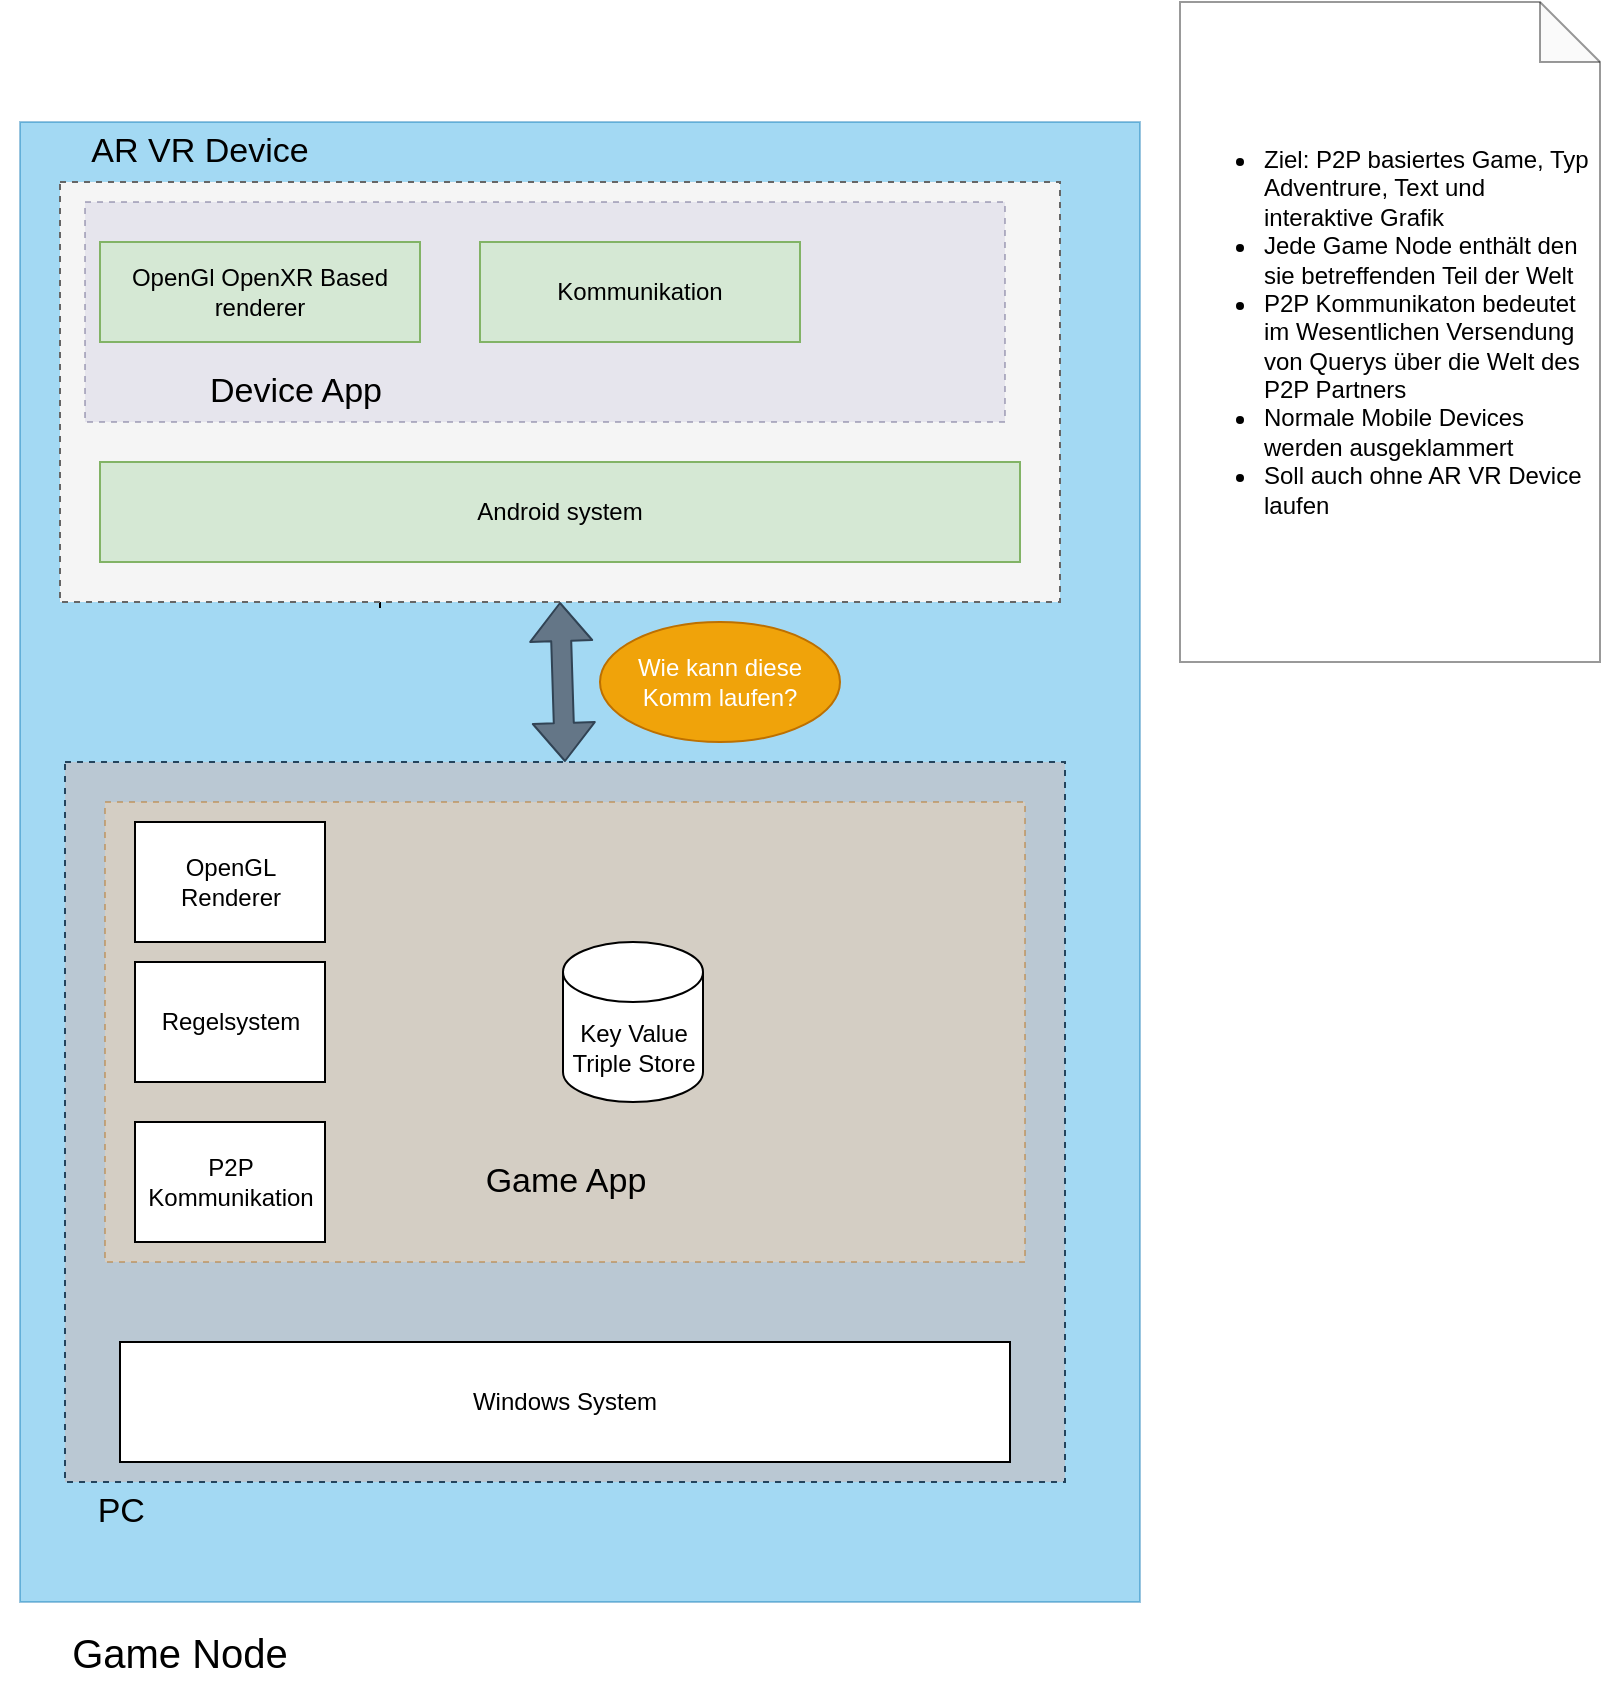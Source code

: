 <mxfile version="14.4.4" type="github">
  <diagram id="C5RBs43oDa-KdzZeNtuy" name="Page-1">
    <mxGraphModel dx="848" dy="558" grid="1" gridSize="10" guides="1" tooltips="1" connect="1" arrows="1" fold="1" page="1" pageScale="1" pageWidth="827" pageHeight="1169" math="0" shadow="0">
      <root>
        <mxCell id="WIyWlLk6GJQsqaUBKTNV-0" />
        <mxCell id="WIyWlLk6GJQsqaUBKTNV-1" parent="WIyWlLk6GJQsqaUBKTNV-0" />
        <mxCell id="b3xUJOLmj9z7mMzHN2_g-24" value="" style="rounded=0;whiteSpace=wrap;html=1;fillColor=#1ba1e2;opacity=40;strokeColor=#006EAF;fontColor=#ffffff;" vertex="1" parent="WIyWlLk6GJQsqaUBKTNV-1">
          <mxGeometry x="30" y="130" width="560" height="740" as="geometry" />
        </mxCell>
        <mxCell id="zkfFHV4jXpPFQw0GAbJ--12" value="" style="endArrow=block;endSize=10;endFill=0;shadow=0;strokeWidth=1;rounded=0;edgeStyle=elbowEdgeStyle;elbow=vertical;" parent="WIyWlLk6GJQsqaUBKTNV-1" source="zkfFHV4jXpPFQw0GAbJ--6" edge="1">
          <mxGeometry width="160" relative="1" as="geometry">
            <mxPoint x="200" y="203" as="sourcePoint" />
            <mxPoint x="300" y="258" as="targetPoint" />
          </mxGeometry>
        </mxCell>
        <mxCell id="zkfFHV4jXpPFQw0GAbJ--16" value="" style="endArrow=block;endSize=10;endFill=0;shadow=0;strokeWidth=1;rounded=0;edgeStyle=elbowEdgeStyle;elbow=vertical;" parent="WIyWlLk6GJQsqaUBKTNV-1" source="zkfFHV4jXpPFQw0GAbJ--13" edge="1">
          <mxGeometry width="160" relative="1" as="geometry">
            <mxPoint x="210" y="373" as="sourcePoint" />
            <mxPoint x="300" y="258" as="targetPoint" />
          </mxGeometry>
        </mxCell>
        <mxCell id="zkfFHV4jXpPFQw0GAbJ--26" value="" style="endArrow=open;shadow=0;strokeWidth=1;rounded=0;endFill=1;edgeStyle=elbowEdgeStyle;elbow=vertical;" parent="WIyWlLk6GJQsqaUBKTNV-1" source="zkfFHV4jXpPFQw0GAbJ--0" edge="1">
          <mxGeometry x="0.5" y="41" relative="1" as="geometry">
            <mxPoint x="380" y="192" as="sourcePoint" />
            <mxPoint x="508" y="189" as="targetPoint" />
            <mxPoint x="-40" y="32" as="offset" />
          </mxGeometry>
        </mxCell>
        <mxCell id="zkfFHV4jXpPFQw0GAbJ--27" value="0..1" style="resizable=0;align=left;verticalAlign=bottom;labelBackgroundColor=none;fontSize=12;" parent="zkfFHV4jXpPFQw0GAbJ--26" connectable="0" vertex="1">
          <mxGeometry x="-1" relative="1" as="geometry">
            <mxPoint y="4" as="offset" />
          </mxGeometry>
        </mxCell>
        <mxCell id="zkfFHV4jXpPFQw0GAbJ--28" value="1" style="resizable=0;align=right;verticalAlign=bottom;labelBackgroundColor=none;fontSize=12;" parent="zkfFHV4jXpPFQw0GAbJ--26" connectable="0" vertex="1">
          <mxGeometry x="1" relative="1" as="geometry">
            <mxPoint x="-7" y="4" as="offset" />
          </mxGeometry>
        </mxCell>
        <mxCell id="zkfFHV4jXpPFQw0GAbJ--29" value="lives at" style="text;html=1;resizable=0;points=[];;align=center;verticalAlign=middle;labelBackgroundColor=none;rounded=0;shadow=0;strokeWidth=1;fontSize=12;" parent="zkfFHV4jXpPFQw0GAbJ--26" vertex="1" connectable="0">
          <mxGeometry x="0.5" y="49" relative="1" as="geometry">
            <mxPoint x="-38" y="40" as="offset" />
          </mxGeometry>
        </mxCell>
        <mxCell id="b3xUJOLmj9z7mMzHN2_g-0" value="" style="rounded=0;whiteSpace=wrap;html=1;dashed=1;fillColor=#f5f5f5;strokeColor=#666666;fontColor=#333333;" vertex="1" parent="WIyWlLk6GJQsqaUBKTNV-1">
          <mxGeometry x="50" y="160" width="500" height="210" as="geometry" />
        </mxCell>
        <mxCell id="b3xUJOLmj9z7mMzHN2_g-3" value="&lt;font style=&quot;font-size: 17px&quot;&gt;AR VR Device&lt;/font&gt;" style="text;html=1;strokeColor=none;fillColor=none;align=center;verticalAlign=middle;whiteSpace=wrap;rounded=0;" vertex="1" parent="WIyWlLk6GJQsqaUBKTNV-1">
          <mxGeometry x="30" y="130" width="180" height="30" as="geometry" />
        </mxCell>
        <mxCell id="b3xUJOLmj9z7mMzHN2_g-4" value="Android system" style="rounded=0;whiteSpace=wrap;html=1;fillColor=#d5e8d4;strokeColor=#82b366;" vertex="1" parent="WIyWlLk6GJQsqaUBKTNV-1">
          <mxGeometry x="70" y="300" width="460" height="50" as="geometry" />
        </mxCell>
        <mxCell id="b3xUJOLmj9z7mMzHN2_g-7" value="" style="rounded=0;whiteSpace=wrap;html=1;dashed=1;fillColor=#bac8d3;strokeColor=#23445d;" vertex="1" parent="WIyWlLk6GJQsqaUBKTNV-1">
          <mxGeometry x="52.5" y="450" width="500" height="360" as="geometry" />
        </mxCell>
        <mxCell id="b3xUJOLmj9z7mMzHN2_g-8" value="&lt;font style=&quot;font-size: 17px&quot;&gt;PC&amp;nbsp;&lt;/font&gt;" style="text;html=1;strokeColor=none;fillColor=none;align=center;verticalAlign=middle;whiteSpace=wrap;rounded=0;" vertex="1" parent="WIyWlLk6GJQsqaUBKTNV-1">
          <mxGeometry x="32.5" y="810" width="100" height="30" as="geometry" />
        </mxCell>
        <mxCell id="b3xUJOLmj9z7mMzHN2_g-14" value="Windows System" style="rounded=0;whiteSpace=wrap;html=1;" vertex="1" parent="WIyWlLk6GJQsqaUBKTNV-1">
          <mxGeometry x="80" y="740" width="445" height="60" as="geometry" />
        </mxCell>
        <mxCell id="b3xUJOLmj9z7mMzHN2_g-17" value="" style="rounded=0;whiteSpace=wrap;html=1;fillColor=#fad7ac;dashed=1;strokeColor=#b46504;opacity=40;" vertex="1" parent="WIyWlLk6GJQsqaUBKTNV-1">
          <mxGeometry x="72.5" y="470" width="460" height="230" as="geometry" />
        </mxCell>
        <mxCell id="b3xUJOLmj9z7mMzHN2_g-9" value="Key Value&lt;br&gt;Triple Store" style="shape=cylinder3;whiteSpace=wrap;html=1;boundedLbl=1;backgroundOutline=1;size=15;" vertex="1" parent="WIyWlLk6GJQsqaUBKTNV-1">
          <mxGeometry x="301.5" y="540" width="70" height="80" as="geometry" />
        </mxCell>
        <mxCell id="b3xUJOLmj9z7mMzHN2_g-10" value="Regelsystem" style="rounded=0;whiteSpace=wrap;html=1;" vertex="1" parent="WIyWlLk6GJQsqaUBKTNV-1">
          <mxGeometry x="87.5" y="550" width="95" height="60" as="geometry" />
        </mxCell>
        <mxCell id="b3xUJOLmj9z7mMzHN2_g-12" value="OpenGL Renderer" style="rounded=0;whiteSpace=wrap;html=1;" vertex="1" parent="WIyWlLk6GJQsqaUBKTNV-1">
          <mxGeometry x="87.5" y="480" width="95" height="60" as="geometry" />
        </mxCell>
        <mxCell id="b3xUJOLmj9z7mMzHN2_g-13" value="P2P Kommunikation" style="rounded=0;whiteSpace=wrap;html=1;" vertex="1" parent="WIyWlLk6GJQsqaUBKTNV-1">
          <mxGeometry x="87.5" y="630" width="95" height="60" as="geometry" />
        </mxCell>
        <mxCell id="b3xUJOLmj9z7mMzHN2_g-19" value="&lt;span style=&quot;font-size: 17px&quot;&gt;Game App&lt;/span&gt;" style="text;html=1;strokeColor=none;fillColor=none;align=center;verticalAlign=middle;whiteSpace=wrap;rounded=0;" vertex="1" parent="WIyWlLk6GJQsqaUBKTNV-1">
          <mxGeometry x="212.5" y="645" width="180" height="30" as="geometry" />
        </mxCell>
        <mxCell id="b3xUJOLmj9z7mMzHN2_g-20" value="" style="rounded=0;whiteSpace=wrap;html=1;fillColor=#d0cee2;dashed=1;strokeColor=#56517e;opacity=40;" vertex="1" parent="WIyWlLk6GJQsqaUBKTNV-1">
          <mxGeometry x="62.5" y="170" width="460" height="110" as="geometry" />
        </mxCell>
        <mxCell id="b3xUJOLmj9z7mMzHN2_g-2" value="OpenGl OpenXR Based renderer" style="rounded=0;whiteSpace=wrap;html=1;fillColor=#d5e8d4;strokeColor=#82b366;" vertex="1" parent="WIyWlLk6GJQsqaUBKTNV-1">
          <mxGeometry x="70" y="190" width="160" height="50" as="geometry" />
        </mxCell>
        <mxCell id="b3xUJOLmj9z7mMzHN2_g-15" value="Kommunikation" style="rounded=0;whiteSpace=wrap;html=1;fillColor=#d5e8d4;strokeColor=#82b366;" vertex="1" parent="WIyWlLk6GJQsqaUBKTNV-1">
          <mxGeometry x="260" y="190" width="160" height="50" as="geometry" />
        </mxCell>
        <mxCell id="b3xUJOLmj9z7mMzHN2_g-21" value="&lt;span style=&quot;font-size: 17px&quot;&gt;Device App&lt;/span&gt;" style="text;html=1;strokeColor=none;fillColor=none;align=center;verticalAlign=middle;whiteSpace=wrap;rounded=0;" vertex="1" parent="WIyWlLk6GJQsqaUBKTNV-1">
          <mxGeometry x="77.5" y="250" width="180" height="30" as="geometry" />
        </mxCell>
        <mxCell id="b3xUJOLmj9z7mMzHN2_g-22" value="&lt;ul&gt;&lt;li&gt;Ziel: P2P basiertes Game, Typ Adventrure, Text und interaktive Grafik&lt;/li&gt;&lt;li&gt;Jede Game Node enthält den sie betreffenden Teil der Welt&lt;/li&gt;&lt;li&gt;P2P Kommunikaton bedeutet im Wesentlichen Versendung von Querys über die Welt des P2P Partners&lt;/li&gt;&lt;li&gt;Normale Mobile Devices werden ausgeklammert&lt;/li&gt;&lt;li&gt;Soll auch ohne AR VR Device laufen&lt;/li&gt;&lt;/ul&gt;" style="shape=note;whiteSpace=wrap;html=1;backgroundOutline=1;darkOpacity=0.05;fillColor=none;opacity=40;align=left;" vertex="1" parent="WIyWlLk6GJQsqaUBKTNV-1">
          <mxGeometry x="610" y="70" width="210" height="330" as="geometry" />
        </mxCell>
        <mxCell id="b3xUJOLmj9z7mMzHN2_g-27" value="&lt;font style=&quot;font-size: 20px&quot;&gt;Game Node&lt;/font&gt;" style="text;html=1;strokeColor=none;fillColor=none;align=center;verticalAlign=middle;whiteSpace=wrap;rounded=0;" vertex="1" parent="WIyWlLk6GJQsqaUBKTNV-1">
          <mxGeometry x="20" y="880" width="180" height="30" as="geometry" />
        </mxCell>
        <mxCell id="b3xUJOLmj9z7mMzHN2_g-28" value="" style="shape=flexArrow;endArrow=classic;startArrow=classic;html=1;exitX=0.5;exitY=0;exitDx=0;exitDy=0;fillColor=#647687;strokeColor=#314354;" edge="1" parent="WIyWlLk6GJQsqaUBKTNV-1" source="b3xUJOLmj9z7mMzHN2_g-7">
          <mxGeometry width="50" height="50" relative="1" as="geometry">
            <mxPoint x="382.5" y="560" as="sourcePoint" />
            <mxPoint x="300" y="370" as="targetPoint" />
          </mxGeometry>
        </mxCell>
        <mxCell id="b3xUJOLmj9z7mMzHN2_g-30" value="Wie kann diese Komm laufen?" style="ellipse;whiteSpace=wrap;html=1;fillColor=#f0a30a;strokeColor=#BD7000;fontColor=#ffffff;" vertex="1" parent="WIyWlLk6GJQsqaUBKTNV-1">
          <mxGeometry x="320" y="380" width="120" height="60" as="geometry" />
        </mxCell>
      </root>
    </mxGraphModel>
  </diagram>
</mxfile>
